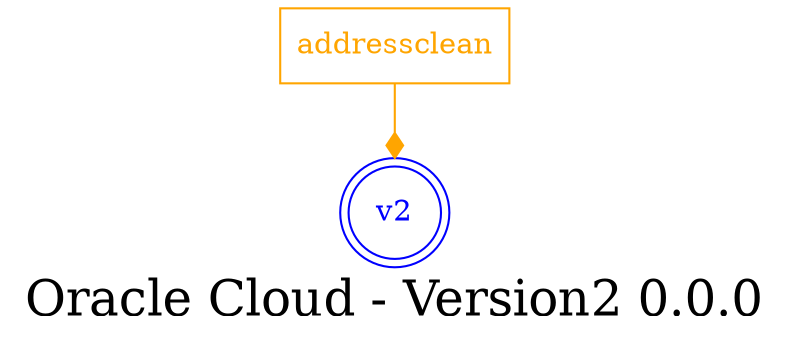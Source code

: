 digraph LexiconGraph {
graph[label="Oracle Cloud - Version2 0.0.0", fontsize=24]
splines=true
"v2" [color=blue, fontcolor=blue, shape=doublecircle]
"addressclean" [color=orange, fontcolor=orange, shape=box]
"addressclean" -> "v2" [color=orange, fontcolor=orange, arrowhead=diamond, arrowtail=none]
}
